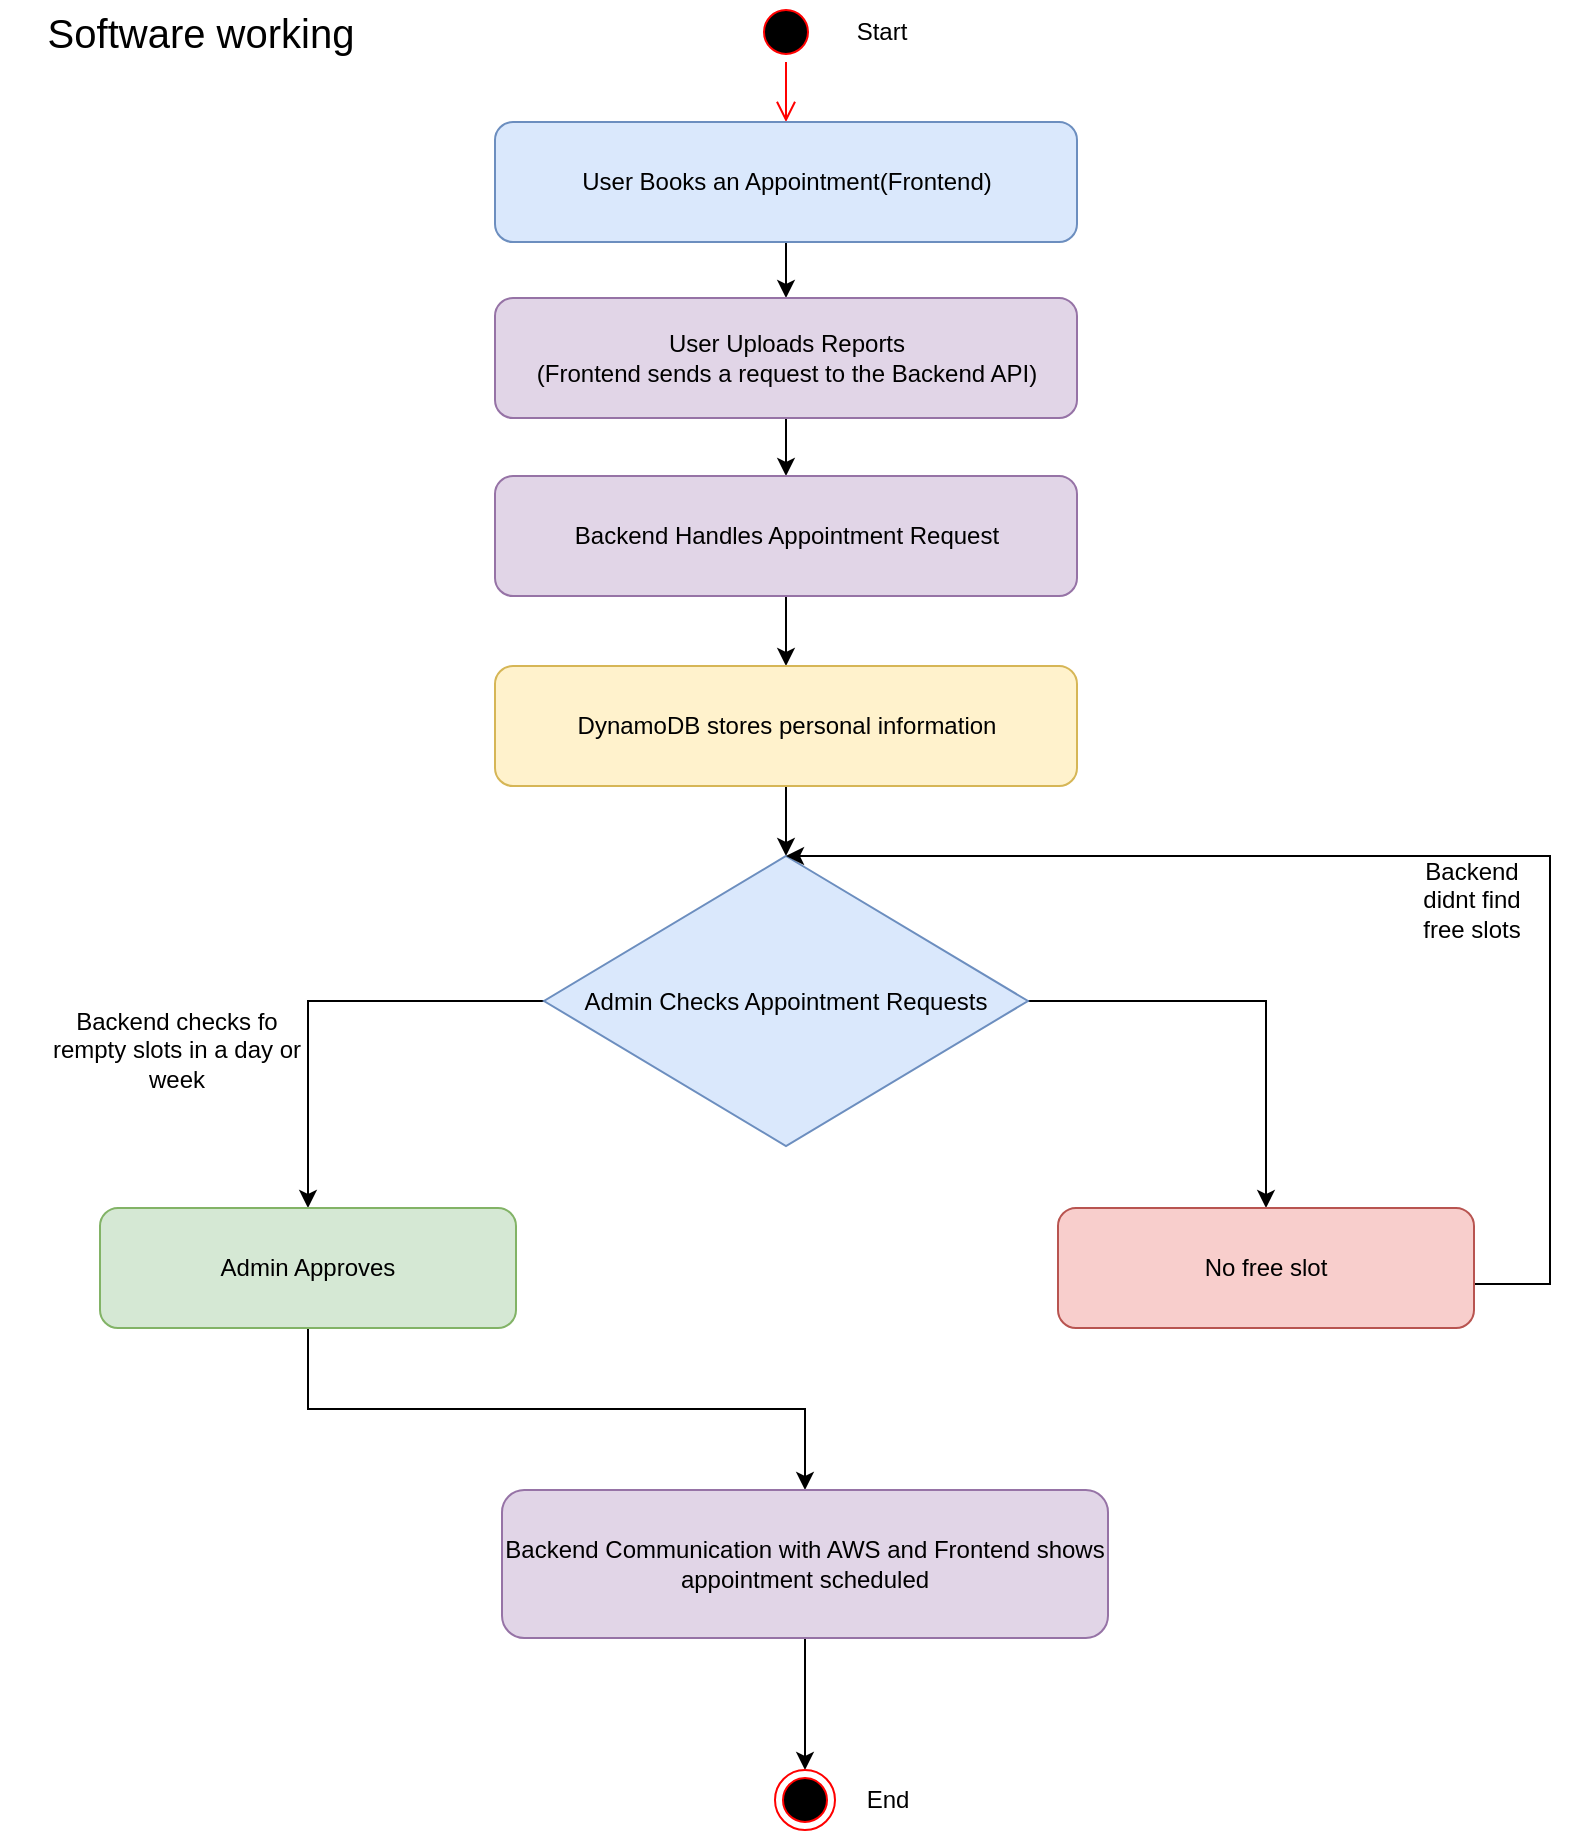 <mxfile version="23.0.2" type="device">
  <diagram name="Page-1" id="pftNuO-dd1emlu9t2iw9">
    <mxGraphModel dx="1050" dy="557" grid="0" gridSize="10" guides="1" tooltips="1" connect="1" arrows="1" fold="1" page="1" pageScale="1" pageWidth="827" pageHeight="1169" math="0" shadow="0">
      <root>
        <mxCell id="0" />
        <mxCell id="1" parent="0" />
        <mxCell id="CePjHbMSi5g3igxXNFq3-1" value="" style="ellipse;html=1;shape=startState;fillColor=#000000;strokeColor=#ff0000;" vertex="1" parent="1">
          <mxGeometry x="393" y="9" width="30" height="30" as="geometry" />
        </mxCell>
        <mxCell id="CePjHbMSi5g3igxXNFq3-2" value="" style="edgeStyle=orthogonalEdgeStyle;html=1;verticalAlign=bottom;endArrow=open;endSize=8;strokeColor=#ff0000;rounded=0;entryX=0.5;entryY=0;entryDx=0;entryDy=0;" edge="1" source="CePjHbMSi5g3igxXNFq3-1" parent="1" target="CePjHbMSi5g3igxXNFq3-5">
          <mxGeometry relative="1" as="geometry">
            <mxPoint x="408" y="99" as="targetPoint" />
          </mxGeometry>
        </mxCell>
        <mxCell id="CePjHbMSi5g3igxXNFq3-3" value="Start" style="text;html=1;strokeColor=none;fillColor=none;align=center;verticalAlign=middle;whiteSpace=wrap;rounded=0;" vertex="1" parent="1">
          <mxGeometry x="426" y="9" width="60" height="30" as="geometry" />
        </mxCell>
        <mxCell id="CePjHbMSi5g3igxXNFq3-4" value="&lt;font style=&quot;font-size: 20px;&quot;&gt;Software working&lt;/font&gt;" style="text;html=1;strokeColor=none;fillColor=none;align=center;verticalAlign=middle;whiteSpace=wrap;rounded=0;" vertex="1" parent="1">
          <mxGeometry x="15" y="9" width="201" height="30" as="geometry" />
        </mxCell>
        <mxCell id="CePjHbMSi5g3igxXNFq3-8" style="edgeStyle=orthogonalEdgeStyle;rounded=0;orthogonalLoop=1;jettySize=auto;html=1;" edge="1" parent="1" source="CePjHbMSi5g3igxXNFq3-5" target="CePjHbMSi5g3igxXNFq3-7">
          <mxGeometry relative="1" as="geometry" />
        </mxCell>
        <mxCell id="CePjHbMSi5g3igxXNFq3-5" value="User Books an Appointment(Frontend)" style="rounded=1;whiteSpace=wrap;html=1;fillColor=#dae8fc;strokeColor=#6c8ebf;" vertex="1" parent="1">
          <mxGeometry x="262.5" y="69" width="291" height="60" as="geometry" />
        </mxCell>
        <mxCell id="CePjHbMSi5g3igxXNFq3-11" style="edgeStyle=orthogonalEdgeStyle;rounded=0;orthogonalLoop=1;jettySize=auto;html=1;entryX=0.5;entryY=0;entryDx=0;entryDy=0;" edge="1" parent="1" source="CePjHbMSi5g3igxXNFq3-7" target="CePjHbMSi5g3igxXNFq3-10">
          <mxGeometry relative="1" as="geometry" />
        </mxCell>
        <mxCell id="CePjHbMSi5g3igxXNFq3-7" value="User Uploads Reports&lt;br&gt;(Frontend sends a request to the Backend API)" style="rounded=1;whiteSpace=wrap;html=1;fillColor=#e1d5e7;strokeColor=#9673a6;" vertex="1" parent="1">
          <mxGeometry x="262.5" y="157" width="291" height="60" as="geometry" />
        </mxCell>
        <mxCell id="CePjHbMSi5g3igxXNFq3-13" style="edgeStyle=orthogonalEdgeStyle;rounded=0;orthogonalLoop=1;jettySize=auto;html=1;entryX=0.5;entryY=0;entryDx=0;entryDy=0;" edge="1" parent="1" source="CePjHbMSi5g3igxXNFq3-10" target="CePjHbMSi5g3igxXNFq3-12">
          <mxGeometry relative="1" as="geometry" />
        </mxCell>
        <mxCell id="CePjHbMSi5g3igxXNFq3-10" value="Backend Handles Appointment Request" style="rounded=1;whiteSpace=wrap;html=1;fillColor=#e1d5e7;strokeColor=#9673a6;" vertex="1" parent="1">
          <mxGeometry x="262.5" y="246" width="291" height="60" as="geometry" />
        </mxCell>
        <mxCell id="CePjHbMSi5g3igxXNFq3-16" style="edgeStyle=orthogonalEdgeStyle;rounded=0;orthogonalLoop=1;jettySize=auto;html=1;entryX=0.5;entryY=0;entryDx=0;entryDy=0;" edge="1" parent="1" source="CePjHbMSi5g3igxXNFq3-12" target="CePjHbMSi5g3igxXNFq3-15">
          <mxGeometry relative="1" as="geometry" />
        </mxCell>
        <mxCell id="CePjHbMSi5g3igxXNFq3-12" value="DynamoDB stores personal information" style="rounded=1;whiteSpace=wrap;html=1;fillColor=#fff2cc;strokeColor=#d6b656;" vertex="1" parent="1">
          <mxGeometry x="262.5" y="341" width="291" height="60" as="geometry" />
        </mxCell>
        <mxCell id="CePjHbMSi5g3igxXNFq3-18" style="edgeStyle=orthogonalEdgeStyle;rounded=0;orthogonalLoop=1;jettySize=auto;html=1;entryX=0.5;entryY=0;entryDx=0;entryDy=0;" edge="1" parent="1" source="CePjHbMSi5g3igxXNFq3-15" target="CePjHbMSi5g3igxXNFq3-17">
          <mxGeometry relative="1" as="geometry">
            <mxPoint x="183.6" y="597.8" as="targetPoint" />
          </mxGeometry>
        </mxCell>
        <mxCell id="CePjHbMSi5g3igxXNFq3-21" style="edgeStyle=orthogonalEdgeStyle;rounded=0;orthogonalLoop=1;jettySize=auto;html=1;" edge="1" parent="1" source="CePjHbMSi5g3igxXNFq3-15" target="CePjHbMSi5g3igxXNFq3-20">
          <mxGeometry relative="1" as="geometry" />
        </mxCell>
        <mxCell id="CePjHbMSi5g3igxXNFq3-15" value="Admin Checks Appointment Requests" style="rhombus;whiteSpace=wrap;html=1;fillColor=#dae8fc;strokeColor=#6c8ebf;" vertex="1" parent="1">
          <mxGeometry x="287" y="436" width="242" height="145" as="geometry" />
        </mxCell>
        <mxCell id="CePjHbMSi5g3igxXNFq3-26" style="edgeStyle=orthogonalEdgeStyle;rounded=0;orthogonalLoop=1;jettySize=auto;html=1;entryX=0.5;entryY=0;entryDx=0;entryDy=0;" edge="1" parent="1" source="CePjHbMSi5g3igxXNFq3-17" target="CePjHbMSi5g3igxXNFq3-25">
          <mxGeometry relative="1" as="geometry" />
        </mxCell>
        <mxCell id="CePjHbMSi5g3igxXNFq3-17" value="Admin Approves" style="rounded=1;whiteSpace=wrap;html=1;fillColor=#d5e8d4;strokeColor=#82b366;" vertex="1" parent="1">
          <mxGeometry x="65" y="612" width="208" height="60" as="geometry" />
        </mxCell>
        <mxCell id="CePjHbMSi5g3igxXNFq3-24" style="edgeStyle=orthogonalEdgeStyle;rounded=0;orthogonalLoop=1;jettySize=auto;html=1;entryX=0.5;entryY=0;entryDx=0;entryDy=0;" edge="1" parent="1" source="CePjHbMSi5g3igxXNFq3-20" target="CePjHbMSi5g3igxXNFq3-15">
          <mxGeometry relative="1" as="geometry">
            <mxPoint x="789" y="394" as="targetPoint" />
            <Array as="points">
              <mxPoint x="790" y="650" />
              <mxPoint x="790" y="436" />
            </Array>
          </mxGeometry>
        </mxCell>
        <mxCell id="CePjHbMSi5g3igxXNFq3-20" value="No free slot" style="rounded=1;whiteSpace=wrap;html=1;fillColor=#f8cecc;strokeColor=#b85450;" vertex="1" parent="1">
          <mxGeometry x="544" y="612" width="208" height="60" as="geometry" />
        </mxCell>
        <mxCell id="CePjHbMSi5g3igxXNFq3-22" value="Backend checks fo rempty slots in a day or week" style="text;html=1;strokeColor=none;fillColor=none;align=center;verticalAlign=middle;whiteSpace=wrap;rounded=0;" vertex="1" parent="1">
          <mxGeometry x="34" y="518" width="139" height="30" as="geometry" />
        </mxCell>
        <mxCell id="CePjHbMSi5g3igxXNFq3-23" value="Backend didnt find free slots" style="text;html=1;strokeColor=none;fillColor=none;align=center;verticalAlign=middle;whiteSpace=wrap;rounded=0;" vertex="1" parent="1">
          <mxGeometry x="721" y="443" width="60" height="30" as="geometry" />
        </mxCell>
        <mxCell id="CePjHbMSi5g3igxXNFq3-28" style="edgeStyle=orthogonalEdgeStyle;rounded=0;orthogonalLoop=1;jettySize=auto;html=1;" edge="1" parent="1" source="CePjHbMSi5g3igxXNFq3-25" target="CePjHbMSi5g3igxXNFq3-27">
          <mxGeometry relative="1" as="geometry" />
        </mxCell>
        <mxCell id="CePjHbMSi5g3igxXNFq3-25" value="Backend Communication with AWS and Frontend shows appointment scheduled" style="rounded=1;whiteSpace=wrap;html=1;fillColor=#e1d5e7;strokeColor=#9673a6;" vertex="1" parent="1">
          <mxGeometry x="266" y="753" width="303" height="74" as="geometry" />
        </mxCell>
        <mxCell id="CePjHbMSi5g3igxXNFq3-27" value="" style="ellipse;html=1;shape=endState;fillColor=#000000;strokeColor=#ff0000;" vertex="1" parent="1">
          <mxGeometry x="402.5" y="893" width="30" height="30" as="geometry" />
        </mxCell>
        <mxCell id="CePjHbMSi5g3igxXNFq3-29" value="End" style="text;html=1;strokeColor=none;fillColor=none;align=center;verticalAlign=middle;whiteSpace=wrap;rounded=0;" vertex="1" parent="1">
          <mxGeometry x="429" y="893" width="60" height="30" as="geometry" />
        </mxCell>
      </root>
    </mxGraphModel>
  </diagram>
</mxfile>
